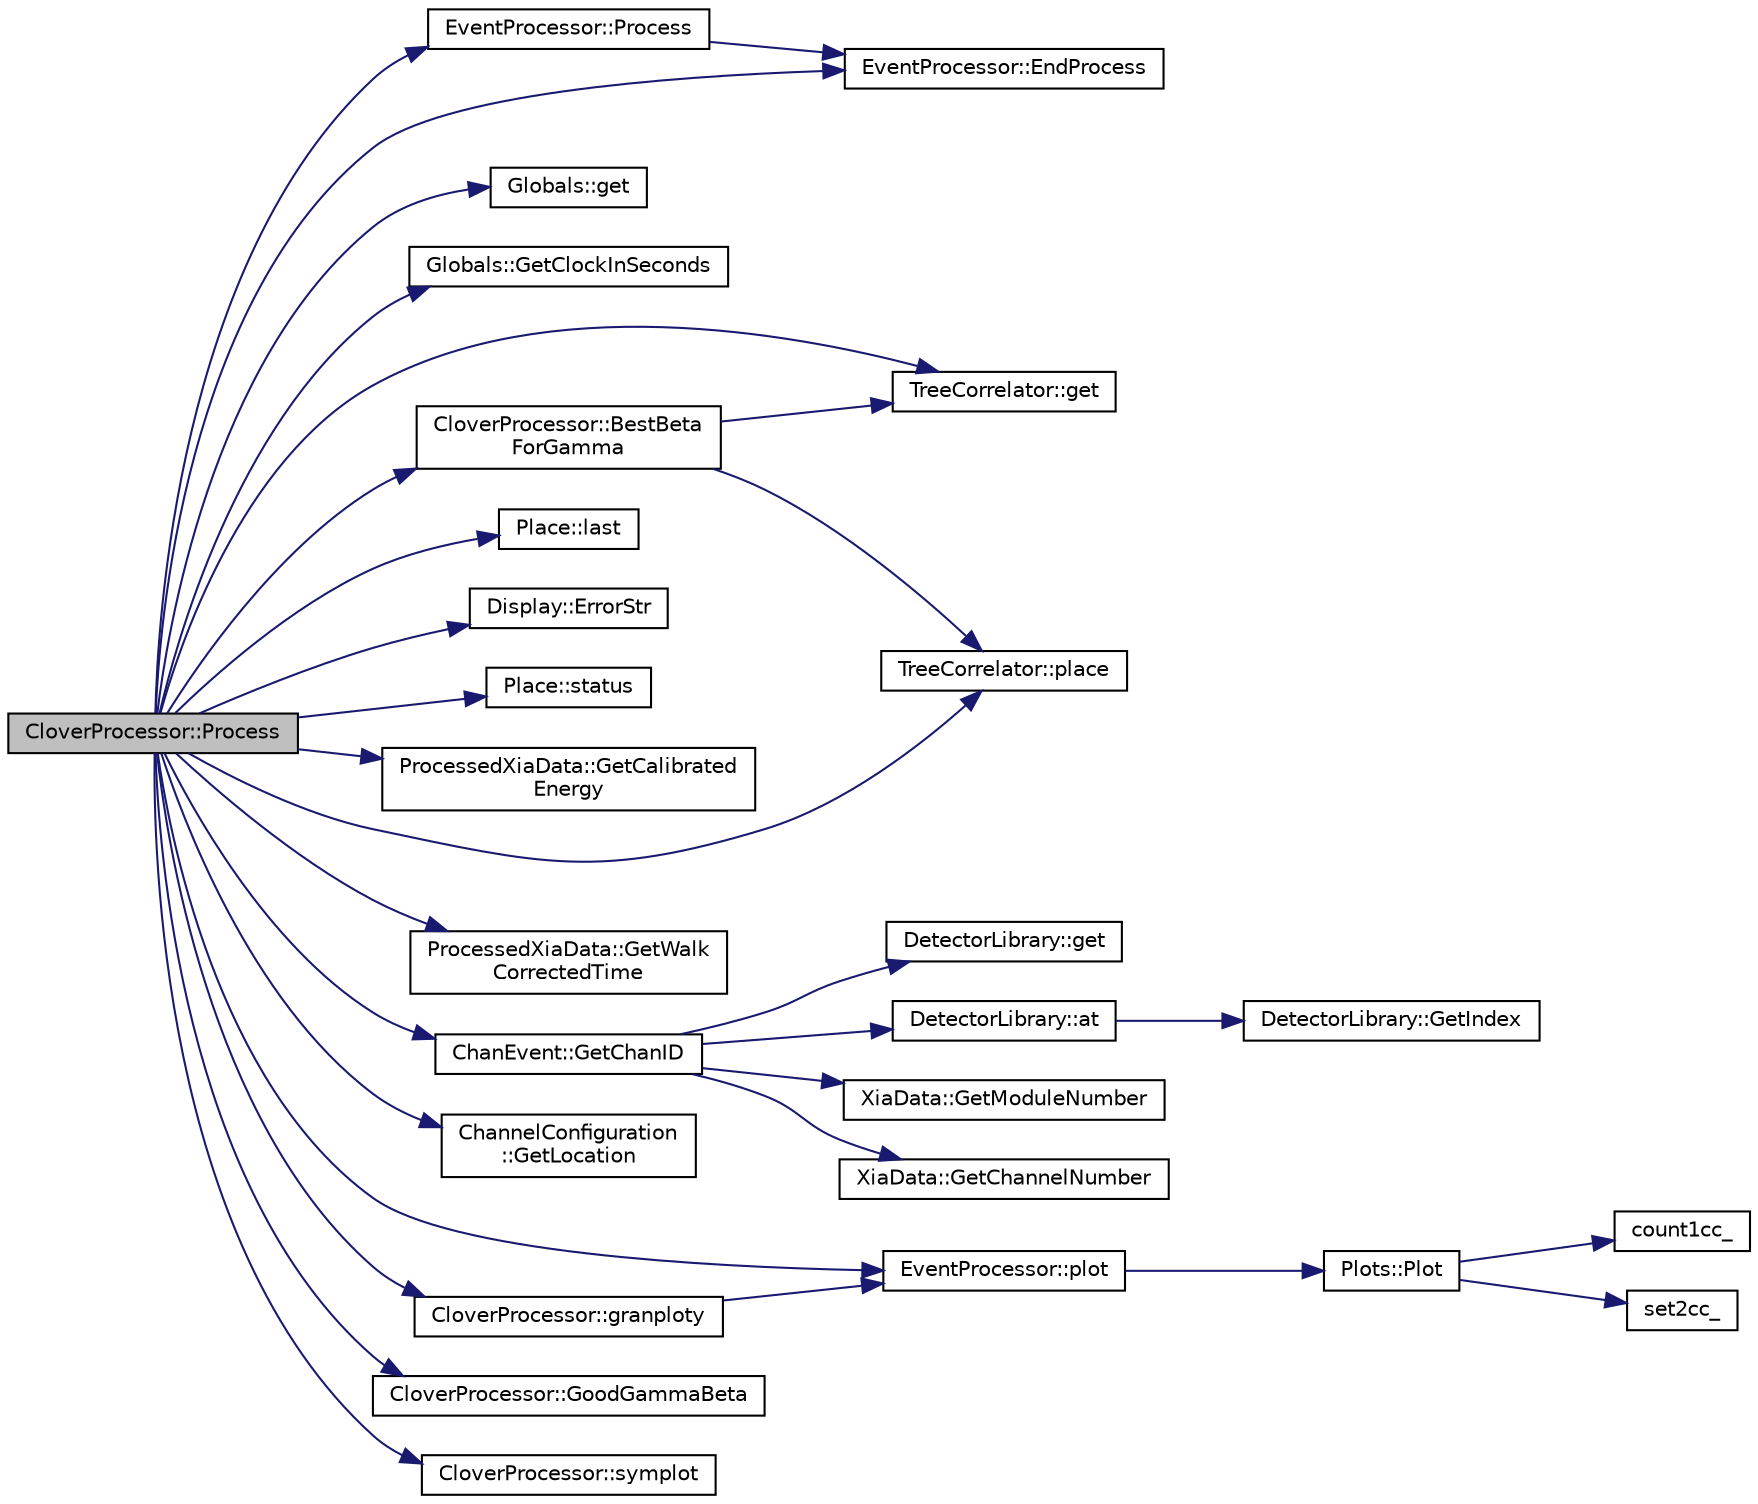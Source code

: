 digraph "CloverProcessor::Process"
{
  edge [fontname="Helvetica",fontsize="10",labelfontname="Helvetica",labelfontsize="10"];
  node [fontname="Helvetica",fontsize="10",shape=record];
  rankdir="LR";
  Node1 [label="CloverProcessor::Process",height=0.2,width=0.4,color="black", fillcolor="grey75", style="filled", fontcolor="black"];
  Node1 -> Node2 [color="midnightblue",fontsize="10",style="solid",fontname="Helvetica"];
  Node2 [label="EventProcessor::Process",height=0.2,width=0.4,color="black", fillcolor="white", style="filled",URL="$d6/d65/class_event_processor.html#ae2d41a947da0cb509fd0ca85f6caa0fc"];
  Node2 -> Node3 [color="midnightblue",fontsize="10",style="solid",fontname="Helvetica"];
  Node3 [label="EventProcessor::EndProcess",height=0.2,width=0.4,color="black", fillcolor="white", style="filled",URL="$d6/d65/class_event_processor.html#a301eb8d69b3ceeeb4e69ce84a685f5a1"];
  Node1 -> Node4 [color="midnightblue",fontsize="10",style="solid",fontname="Helvetica"];
  Node4 [label="Globals::get",height=0.2,width=0.4,color="black", fillcolor="white", style="filled",URL="$d3/daf/class_globals.html#ae66fa0173342202c96b13d71a6522512",tooltip="Instance is created upon first call. "];
  Node1 -> Node5 [color="midnightblue",fontsize="10",style="solid",fontname="Helvetica"];
  Node5 [label="Globals::GetClockInSeconds",height=0.2,width=0.4,color="black", fillcolor="white", style="filled",URL="$d3/daf/class_globals.html#a02ea3605db675e1c5504de0ff317d16b"];
  Node1 -> Node6 [color="midnightblue",fontsize="10",style="solid",fontname="Helvetica"];
  Node6 [label="TreeCorrelator::get",height=0.2,width=0.4,color="black", fillcolor="white", style="filled",URL="$d3/d2c/class_tree_correlator.html#a4f70fdbb0d6dead4212d8e926ce1755f"];
  Node1 -> Node7 [color="midnightblue",fontsize="10",style="solid",fontname="Helvetica"];
  Node7 [label="TreeCorrelator::place",height=0.2,width=0.4,color="black", fillcolor="white", style="filled",URL="$d3/d2c/class_tree_correlator.html#aadf6cf8c8bedbbde03fb678667c7cb01"];
  Node1 -> Node8 [color="midnightblue",fontsize="10",style="solid",fontname="Helvetica"];
  Node8 [label="Place::last",height=0.2,width=0.4,color="black", fillcolor="white", style="filled",URL="$dd/d21/class_place.html#a25854d42e71e507da8c1a1805e663850"];
  Node1 -> Node9 [color="midnightblue",fontsize="10",style="solid",fontname="Helvetica"];
  Node9 [label="Display::ErrorStr",height=0.2,width=0.4,color="black", fillcolor="white", style="filled",URL="$da/d6a/namespace_display.html#a762315ce58efcb1203edfcb74158f59b"];
  Node1 -> Node10 [color="midnightblue",fontsize="10",style="solid",fontname="Helvetica"];
  Node10 [label="Place::status",height=0.2,width=0.4,color="black", fillcolor="white", style="filled",URL="$dd/d21/class_place.html#adbd2dfae258717a40107ad34ebe248c1"];
  Node1 -> Node11 [color="midnightblue",fontsize="10",style="solid",fontname="Helvetica"];
  Node11 [label="ProcessedXiaData::GetCalibrated\lEnergy",height=0.2,width=0.4,color="black", fillcolor="white", style="filled",URL="$df/d3c/class_processed_xia_data.html#ab9364a5f0a990ef3f27baa902d1c6036"];
  Node1 -> Node12 [color="midnightblue",fontsize="10",style="solid",fontname="Helvetica"];
  Node12 [label="EventProcessor::plot",height=0.2,width=0.4,color="black", fillcolor="white", style="filled",URL="$d6/d65/class_event_processor.html#ad5201bb392726e409ba2a6ac44e764d8",tooltip="Implementation of the plot command to interface with the DAMM routines. "];
  Node12 -> Node13 [color="midnightblue",fontsize="10",style="solid",fontname="Helvetica"];
  Node13 [label="Plots::Plot",height=0.2,width=0.4,color="black", fillcolor="white", style="filled",URL="$d7/d8b/class_plots.html#a68849b82c8c7a5d57f972cbd8de83328",tooltip="Plots into histogram defined by dammId. "];
  Node13 -> Node14 [color="midnightblue",fontsize="10",style="solid",fontname="Helvetica"];
  Node14 [label="count1cc_",height=0.2,width=0.4,color="black", fillcolor="white", style="filled",URL="$da/d57/_scanor_8hpp.html#a31aca3d0ff704e08f8f8968288ae7895",tooltip="Defines the DAMM function to call for 1D hists */. "];
  Node13 -> Node15 [color="midnightblue",fontsize="10",style="solid",fontname="Helvetica"];
  Node15 [label="set2cc_",height=0.2,width=0.4,color="black", fillcolor="white", style="filled",URL="$da/d57/_scanor_8hpp.html#a8b0a662ebdb3f947ba8470bf89f11c3a",tooltip="Defines the DAMM function to call for 2D hists */. "];
  Node1 -> Node3 [color="midnightblue",fontsize="10",style="solid",fontname="Helvetica"];
  Node1 -> Node16 [color="midnightblue",fontsize="10",style="solid",fontname="Helvetica"];
  Node16 [label="ProcessedXiaData::GetWalk\lCorrectedTime",height=0.2,width=0.4,color="black", fillcolor="white", style="filled",URL="$df/d3c/class_processed_xia_data.html#a796159b153b67faaaaf00650d4469ab4"];
  Node1 -> Node17 [color="midnightblue",fontsize="10",style="solid",fontname="Helvetica"];
  Node17 [label="ChanEvent::GetChanID",height=0.2,width=0.4,color="black", fillcolor="white", style="filled",URL="$d5/d91/class_chan_event.html#ac92976ab74eb43a72bf6e6e536f59496"];
  Node17 -> Node18 [color="midnightblue",fontsize="10",style="solid",fontname="Helvetica"];
  Node18 [label="DetectorLibrary::get",height=0.2,width=0.4,color="black", fillcolor="white", style="filled",URL="$dc/dbe/class_detector_library.html#a6ab3ff825daa8b607865086741bc9b2c"];
  Node17 -> Node19 [color="midnightblue",fontsize="10",style="solid",fontname="Helvetica"];
  Node19 [label="DetectorLibrary::at",height=0.2,width=0.4,color="black", fillcolor="white", style="filled",URL="$dc/dbe/class_detector_library.html#a7dc03a85fdd914647e3b4405524d8f02"];
  Node19 -> Node20 [color="midnightblue",fontsize="10",style="solid",fontname="Helvetica"];
  Node20 [label="DetectorLibrary::GetIndex",height=0.2,width=0.4,color="black", fillcolor="white", style="filled",URL="$dc/dbe/class_detector_library.html#a90877646fc3c5c845baa0ff3643335d4"];
  Node17 -> Node21 [color="midnightblue",fontsize="10",style="solid",fontname="Helvetica"];
  Node21 [label="XiaData::GetModuleNumber",height=0.2,width=0.4,color="black", fillcolor="white", style="filled",URL="$d2/ddd/class_xia_data.html#afcf7210c72022a696a926259d1c5ff84"];
  Node17 -> Node22 [color="midnightblue",fontsize="10",style="solid",fontname="Helvetica"];
  Node22 [label="XiaData::GetChannelNumber",height=0.2,width=0.4,color="black", fillcolor="white", style="filled",URL="$d2/ddd/class_xia_data.html#a34bf9ef6f8f1dee918da2be675e7767a"];
  Node1 -> Node23 [color="midnightblue",fontsize="10",style="solid",fontname="Helvetica"];
  Node23 [label="ChannelConfiguration\l::GetLocation",height=0.2,width=0.4,color="black", fillcolor="white", style="filled",URL="$d6/d20/class_channel_configuration.html#a63b0841b2af27b4d019b5f68097a5eef"];
  Node1 -> Node24 [color="midnightblue",fontsize="10",style="solid",fontname="Helvetica"];
  Node24 [label="CloverProcessor::granploty",height=0.2,width=0.4,color="black", fillcolor="white", style="filled",URL="$d5/d01/class_clover_processor.html#ac3b1148dfd34ec0d00cd08a0fd210b7f"];
  Node24 -> Node12 [color="midnightblue",fontsize="10",style="solid",fontname="Helvetica"];
  Node1 -> Node25 [color="midnightblue",fontsize="10",style="solid",fontname="Helvetica"];
  Node25 [label="CloverProcessor::BestBeta\lForGamma",height=0.2,width=0.4,color="black", fillcolor="white", style="filled",URL="$d5/d01/class_clover_processor.html#a9f0a87aa4c4de603af52cada0f837fda"];
  Node25 -> Node6 [color="midnightblue",fontsize="10",style="solid",fontname="Helvetica"];
  Node25 -> Node7 [color="midnightblue",fontsize="10",style="solid",fontname="Helvetica"];
  Node1 -> Node26 [color="midnightblue",fontsize="10",style="solid",fontname="Helvetica"];
  Node26 [label="CloverProcessor::GoodGammaBeta",height=0.2,width=0.4,color="black", fillcolor="white", style="filled",URL="$d5/d01/class_clover_processor.html#a5697d28628bb37ceee4a38fa9fac0827"];
  Node1 -> Node27 [color="midnightblue",fontsize="10",style="solid",fontname="Helvetica"];
  Node27 [label="CloverProcessor::symplot",height=0.2,width=0.4,color="black", fillcolor="white", style="filled",URL="$d5/d01/class_clover_processor.html#a31b03ef7097e4084b87fca23d00af0b2"];
}
